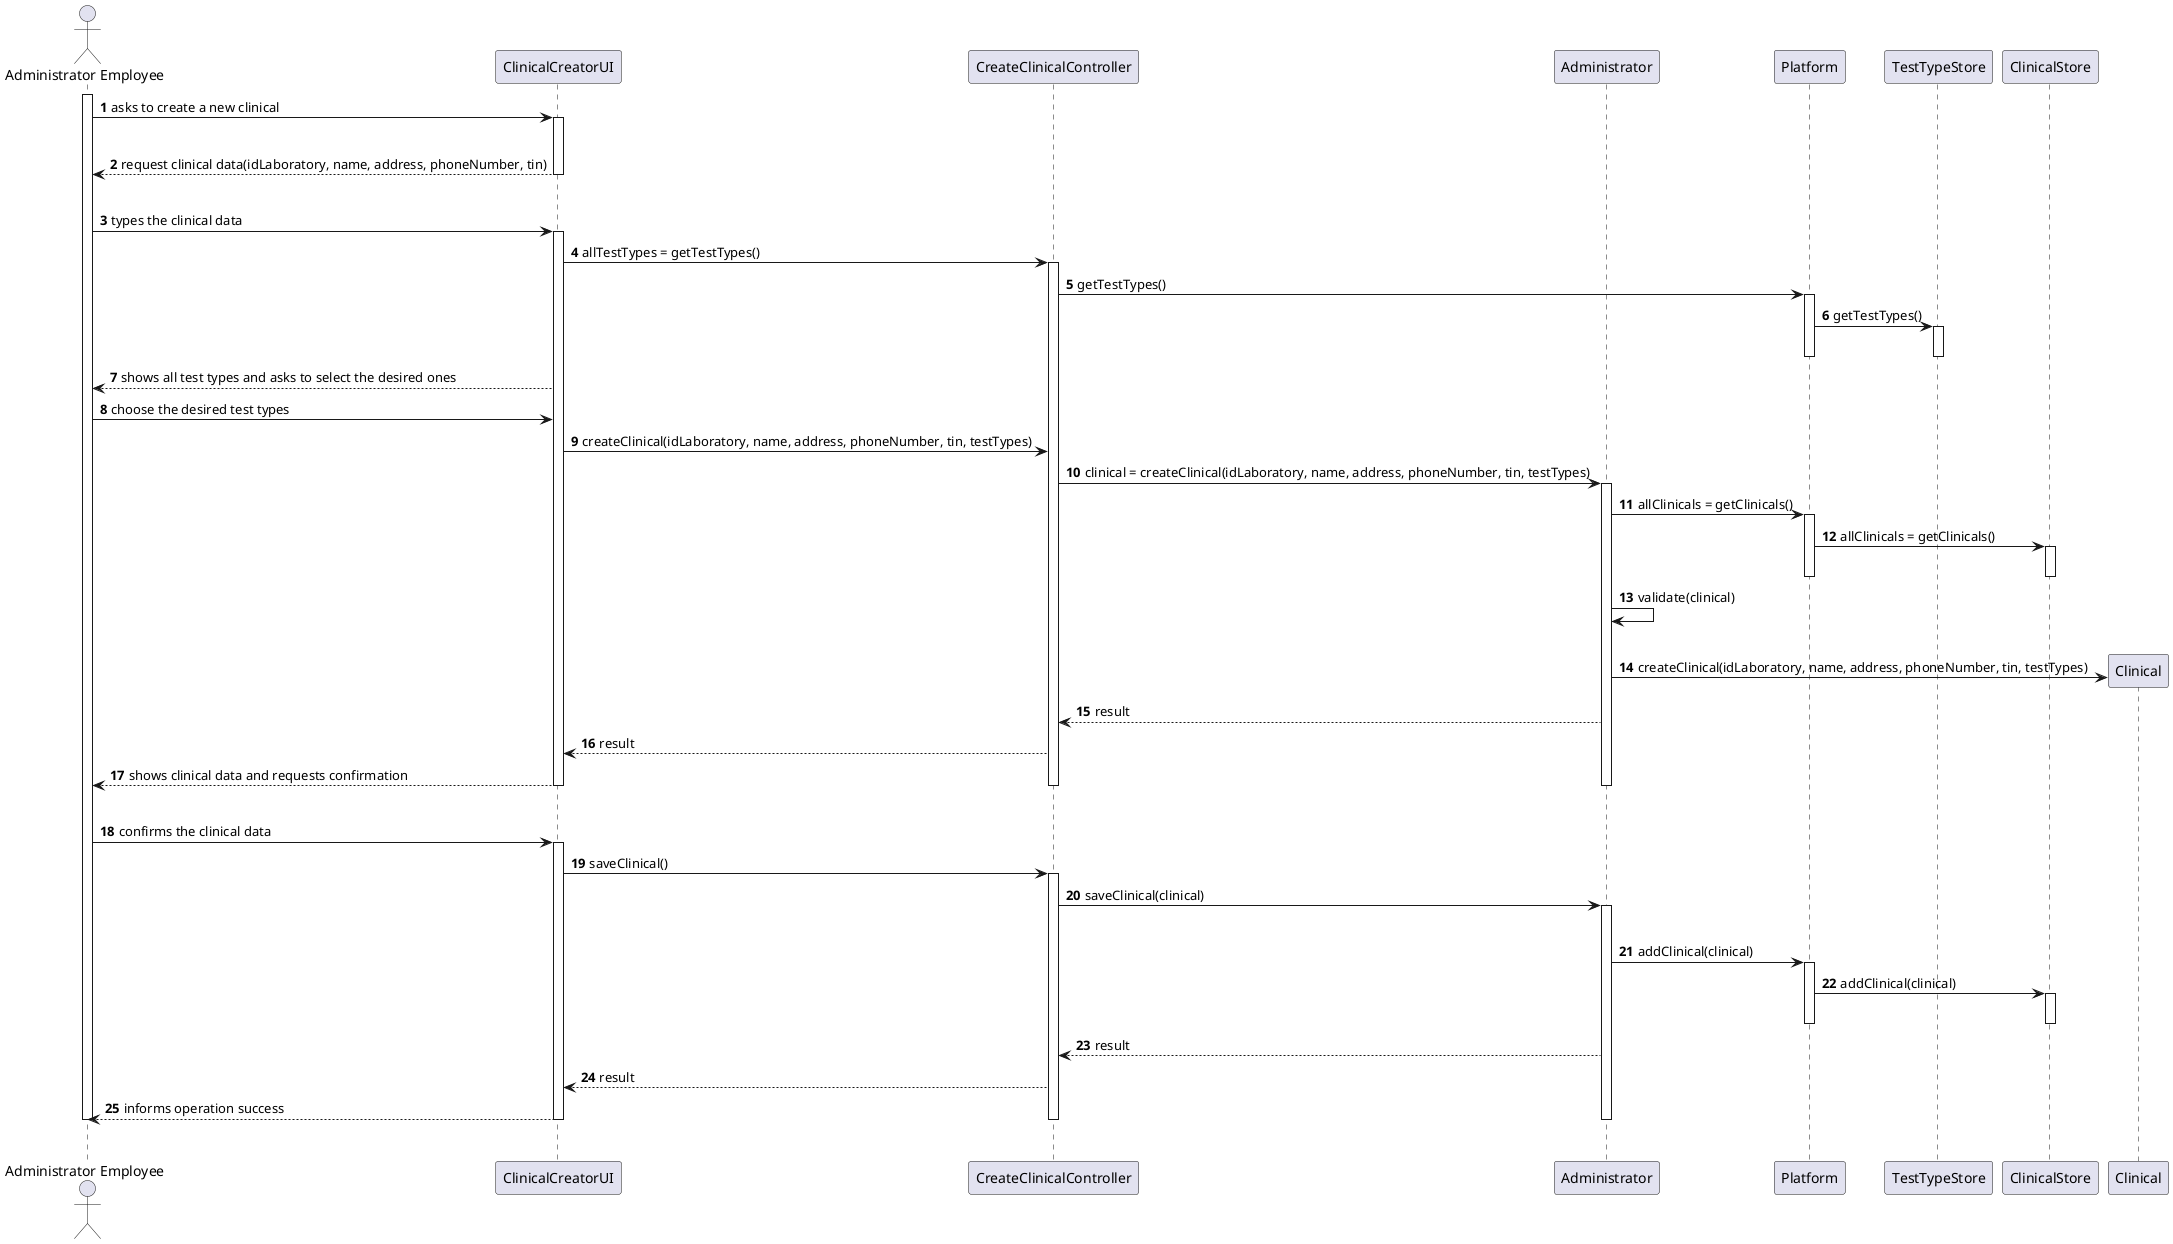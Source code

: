@startuml
autonumber
'hide footbox
actor "Administrator Employee" as ADM

participant "ClinicalCreatorUI" as UI
participant "CreateClinicalController" as CCC
participant "Administrator" as _ADM
participant "Platform" as PLAT
participant "TestTypeStore" as TTS
participant "ClinicalStore" as CLST
participant "Clinical" as CL



activate ADM

ADM -> UI : asks to create a new clinical
activate UI
|||

UI --> ADM : request clinical data(idLaboratory, name, address, phoneNumber, tin)
deactivate UI
|||
ADM -> UI : types the clinical data


activate UI
UI -> CCC : allTestTypes = getTestTypes()

activate CCC

CCC -> PLAT : getTestTypes()
activate PLAT
PLAT -> TTS : getTestTypes()
activate TTS
deactivate TTS
deactivate PLAT

UI --> ADM : shows all test types and asks to select the desired ones
ADM -> UI : choose the desired test types

UI -> CCC : createClinical(idLaboratory, name, address, phoneNumber, tin, testTypes)


CCC -> _ADM : clinical = createClinical(idLaboratory, name, address, phoneNumber, tin, testTypes)
activate _ADM

_ADM -> PLAT :  allClinicals = getClinicals()
activate PLAT

PLAT -> CLST : allClinicals = getClinicals()
activate CLST
deactivate CLST
deactivate PLAT

_ADM -> _ADM : validate(clinical)

|||
_ADM -> CL** : createClinical(idLaboratory, name, address, phoneNumber, tin, testTypes)
_ADM --> CCC : result
CCC --> UI : result
UI --> ADM : shows clinical data and requests confirmation
deactivate UI
deactivate CCC
deactivate _ADM

|||
ADM -> UI : confirms the clinical data
activate UI
UI -> CCC : saveClinical()
activate CCC

CCC -> _ADM : saveClinical(clinical)
activate _ADM
|||

_ADM -> PLAT : addClinical(clinical)
activate PLAT
PLAT -> CLST : addClinical(clinical)
activate CLST
deactivate PLAT
deactivate CLST

_ADM --> CCC : result
CCC --> UI : result
UI --> ADM : informs operation success
deactivate _ADM
deactivate CCC
deactivate UI

|||


deactivate _ADM
deactivate CCC
deactivate UI

deactivate ADM

@endum